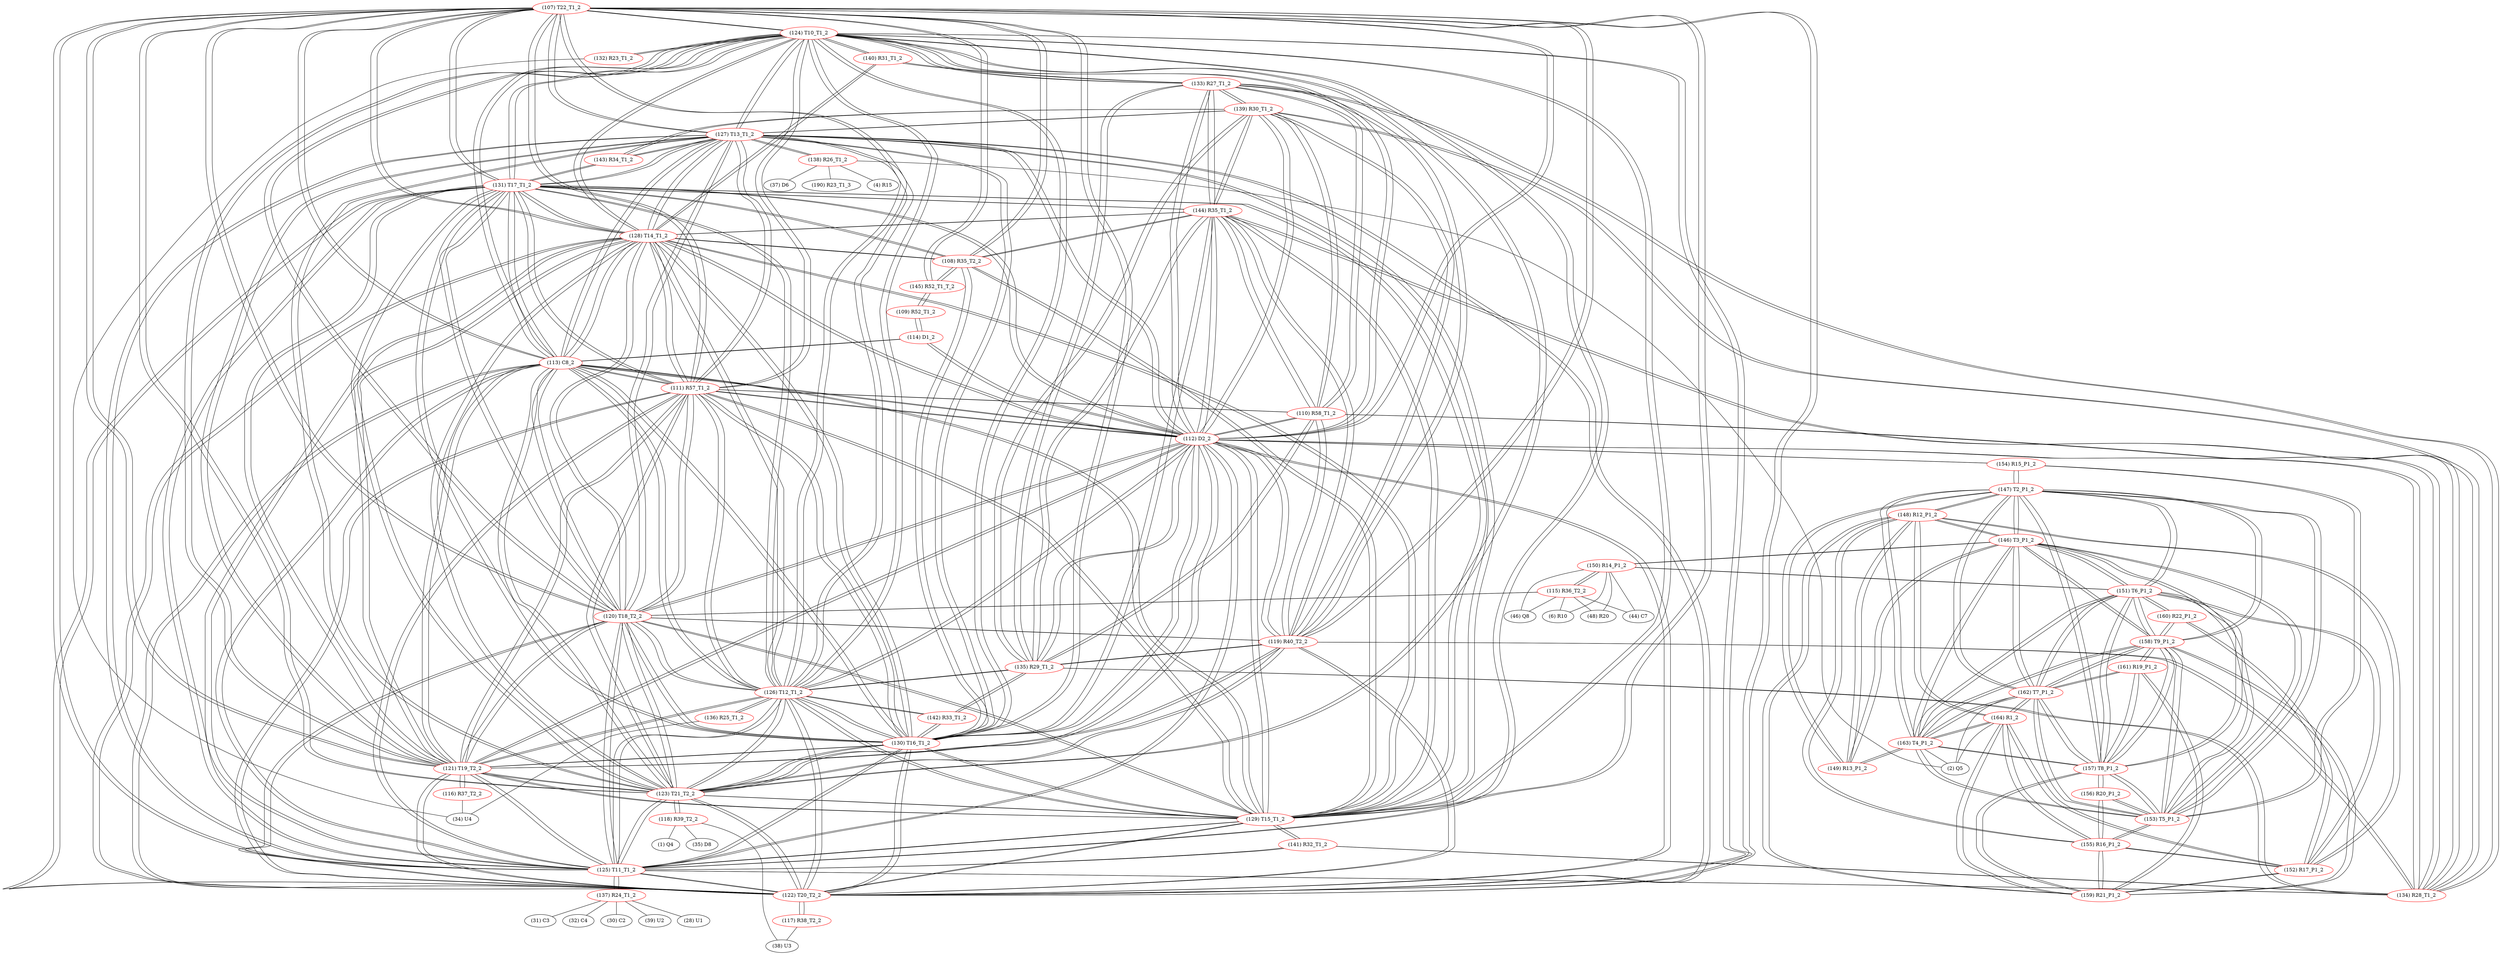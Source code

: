 graph {
	107 [label="(107) T22_T1_2" color=red]
	124 [label="(124) T10_T1_2"]
	125 [label="(125) T11_T1_2"]
	126 [label="(126) T12_T1_2"]
	127 [label="(127) T13_T1_2"]
	122 [label="(122) T20_T2_2"]
	128 [label="(128) T14_T1_2"]
	129 [label="(129) T15_T1_2"]
	120 [label="(120) T18_T2_2"]
	123 [label="(123) T21_T2_2"]
	121 [label="(121) T19_T2_2"]
	113 [label="(113) C8_2"]
	130 [label="(130) T16_T1_2"]
	131 [label="(131) T17_T1_2"]
	112 [label="(112) D2_2"]
	111 [label="(111) R57_T1_2"]
	108 [label="(108) R35_T2_2"]
	145 [label="(145) R52_T1_T_2"]
	119 [label="(119) R40_T2_2"]
	108 [label="(108) R35_T2_2" color=red]
	145 [label="(145) R52_T1_T_2"]
	107 [label="(107) T22_T1_2"]
	128 [label="(128) T14_T1_2"]
	129 [label="(129) T15_T1_2"]
	131 [label="(131) T17_T1_2"]
	130 [label="(130) T16_T1_2"]
	144 [label="(144) R35_T1_2"]
	109 [label="(109) R52_T1_2" color=red]
	114 [label="(114) D1_2"]
	145 [label="(145) R52_T1_T_2"]
	110 [label="(110) R58_T1_2" color=red]
	112 [label="(112) D2_2"]
	119 [label="(119) R40_T2_2"]
	133 [label="(133) R27_T1_2"]
	134 [label="(134) R28_T1_2"]
	135 [label="(135) R29_T1_2"]
	139 [label="(139) R30_T1_2"]
	144 [label="(144) R35_T1_2"]
	111 [label="(111) R57_T1_2"]
	111 [label="(111) R57_T1_2" color=red]
	124 [label="(124) T10_T1_2"]
	125 [label="(125) T11_T1_2"]
	126 [label="(126) T12_T1_2"]
	127 [label="(127) T13_T1_2"]
	122 [label="(122) T20_T2_2"]
	128 [label="(128) T14_T1_2"]
	129 [label="(129) T15_T1_2"]
	120 [label="(120) T18_T2_2"]
	123 [label="(123) T21_T2_2"]
	121 [label="(121) T19_T2_2"]
	113 [label="(113) C8_2"]
	130 [label="(130) T16_T1_2"]
	131 [label="(131) T17_T1_2"]
	112 [label="(112) D2_2"]
	107 [label="(107) T22_T1_2"]
	110 [label="(110) R58_T1_2"]
	112 [label="(112) D2_2" color=red]
	110 [label="(110) R58_T1_2"]
	119 [label="(119) R40_T2_2"]
	133 [label="(133) R27_T1_2"]
	134 [label="(134) R28_T1_2"]
	135 [label="(135) R29_T1_2"]
	139 [label="(139) R30_T1_2"]
	144 [label="(144) R35_T1_2"]
	124 [label="(124) T10_T1_2"]
	125 [label="(125) T11_T1_2"]
	126 [label="(126) T12_T1_2"]
	127 [label="(127) T13_T1_2"]
	122 [label="(122) T20_T2_2"]
	128 [label="(128) T14_T1_2"]
	129 [label="(129) T15_T1_2"]
	120 [label="(120) T18_T2_2"]
	123 [label="(123) T21_T2_2"]
	121 [label="(121) T19_T2_2"]
	113 [label="(113) C8_2"]
	130 [label="(130) T16_T1_2"]
	131 [label="(131) T17_T1_2"]
	107 [label="(107) T22_T1_2"]
	111 [label="(111) R57_T1_2"]
	114 [label="(114) D1_2"]
	154 [label="(154) R15_P1_2"]
	113 [label="(113) C8_2" color=red]
	124 [label="(124) T10_T1_2"]
	125 [label="(125) T11_T1_2"]
	126 [label="(126) T12_T1_2"]
	127 [label="(127) T13_T1_2"]
	122 [label="(122) T20_T2_2"]
	128 [label="(128) T14_T1_2"]
	129 [label="(129) T15_T1_2"]
	120 [label="(120) T18_T2_2"]
	123 [label="(123) T21_T2_2"]
	121 [label="(121) T19_T2_2"]
	130 [label="(130) T16_T1_2"]
	131 [label="(131) T17_T1_2"]
	112 [label="(112) D2_2"]
	107 [label="(107) T22_T1_2"]
	111 [label="(111) R57_T1_2"]
	114 [label="(114) D1_2"]
	114 [label="(114) D1_2" color=red]
	112 [label="(112) D2_2"]
	113 [label="(113) C8_2"]
	109 [label="(109) R52_T1_2"]
	115 [label="(115) R36_T2_2" color=red]
	6 [label="(6) R10"]
	150 [label="(150) R14_P1_2"]
	48 [label="(48) R20"]
	44 [label="(44) C7"]
	46 [label="(46) Q8"]
	120 [label="(120) T18_T2_2"]
	116 [label="(116) R37_T2_2" color=red]
	34 [label="(34) U4"]
	121 [label="(121) T19_T2_2"]
	117 [label="(117) R38_T2_2" color=red]
	38 [label="(38) U3"]
	122 [label="(122) T20_T2_2"]
	118 [label="(118) R39_T2_2" color=red]
	1 [label="(1) Q4"]
	35 [label="(35) D8"]
	38 [label="(38) U3"]
	123 [label="(123) T21_T2_2"]
	119 [label="(119) R40_T2_2" color=red]
	112 [label="(112) D2_2"]
	110 [label="(110) R58_T1_2"]
	133 [label="(133) R27_T1_2"]
	134 [label="(134) R28_T1_2"]
	135 [label="(135) R29_T1_2"]
	139 [label="(139) R30_T1_2"]
	144 [label="(144) R35_T1_2"]
	122 [label="(122) T20_T2_2"]
	123 [label="(123) T21_T2_2"]
	121 [label="(121) T19_T2_2"]
	107 [label="(107) T22_T1_2"]
	120 [label="(120) T18_T2_2"]
	120 [label="(120) T18_T2_2" color=red]
	124 [label="(124) T10_T1_2"]
	125 [label="(125) T11_T1_2"]
	126 [label="(126) T12_T1_2"]
	127 [label="(127) T13_T1_2"]
	122 [label="(122) T20_T2_2"]
	128 [label="(128) T14_T1_2"]
	129 [label="(129) T15_T1_2"]
	123 [label="(123) T21_T2_2"]
	121 [label="(121) T19_T2_2"]
	113 [label="(113) C8_2"]
	130 [label="(130) T16_T1_2"]
	131 [label="(131) T17_T1_2"]
	112 [label="(112) D2_2"]
	107 [label="(107) T22_T1_2"]
	111 [label="(111) R57_T1_2"]
	119 [label="(119) R40_T2_2"]
	115 [label="(115) R36_T2_2"]
	121 [label="(121) T19_T2_2" color=red]
	124 [label="(124) T10_T1_2"]
	125 [label="(125) T11_T1_2"]
	126 [label="(126) T12_T1_2"]
	127 [label="(127) T13_T1_2"]
	122 [label="(122) T20_T2_2"]
	128 [label="(128) T14_T1_2"]
	129 [label="(129) T15_T1_2"]
	120 [label="(120) T18_T2_2"]
	123 [label="(123) T21_T2_2"]
	113 [label="(113) C8_2"]
	130 [label="(130) T16_T1_2"]
	131 [label="(131) T17_T1_2"]
	112 [label="(112) D2_2"]
	107 [label="(107) T22_T1_2"]
	111 [label="(111) R57_T1_2"]
	119 [label="(119) R40_T2_2"]
	116 [label="(116) R37_T2_2"]
	122 [label="(122) T20_T2_2" color=red]
	124 [label="(124) T10_T1_2"]
	125 [label="(125) T11_T1_2"]
	126 [label="(126) T12_T1_2"]
	127 [label="(127) T13_T1_2"]
	128 [label="(128) T14_T1_2"]
	129 [label="(129) T15_T1_2"]
	120 [label="(120) T18_T2_2"]
	123 [label="(123) T21_T2_2"]
	121 [label="(121) T19_T2_2"]
	113 [label="(113) C8_2"]
	130 [label="(130) T16_T1_2"]
	131 [label="(131) T17_T1_2"]
	112 [label="(112) D2_2"]
	107 [label="(107) T22_T1_2"]
	111 [label="(111) R57_T1_2"]
	119 [label="(119) R40_T2_2"]
	117 [label="(117) R38_T2_2"]
	123 [label="(123) T21_T2_2" color=red]
	124 [label="(124) T10_T1_2"]
	125 [label="(125) T11_T1_2"]
	126 [label="(126) T12_T1_2"]
	127 [label="(127) T13_T1_2"]
	122 [label="(122) T20_T2_2"]
	128 [label="(128) T14_T1_2"]
	129 [label="(129) T15_T1_2"]
	120 [label="(120) T18_T2_2"]
	121 [label="(121) T19_T2_2"]
	113 [label="(113) C8_2"]
	130 [label="(130) T16_T1_2"]
	131 [label="(131) T17_T1_2"]
	112 [label="(112) D2_2"]
	107 [label="(107) T22_T1_2"]
	111 [label="(111) R57_T1_2"]
	119 [label="(119) R40_T2_2"]
	118 [label="(118) R39_T2_2"]
	124 [label="(124) T10_T1_2" color=red]
	125 [label="(125) T11_T1_2"]
	126 [label="(126) T12_T1_2"]
	127 [label="(127) T13_T1_2"]
	122 [label="(122) T20_T2_2"]
	128 [label="(128) T14_T1_2"]
	129 [label="(129) T15_T1_2"]
	120 [label="(120) T18_T2_2"]
	123 [label="(123) T21_T2_2"]
	121 [label="(121) T19_T2_2"]
	113 [label="(113) C8_2"]
	130 [label="(130) T16_T1_2"]
	131 [label="(131) T17_T1_2"]
	112 [label="(112) D2_2"]
	107 [label="(107) T22_T1_2"]
	111 [label="(111) R57_T1_2"]
	132 [label="(132) R23_T1_2"]
	140 [label="(140) R31_T1_2"]
	133 [label="(133) R27_T1_2"]
	125 [label="(125) T11_T1_2" color=red]
	124 [label="(124) T10_T1_2"]
	126 [label="(126) T12_T1_2"]
	127 [label="(127) T13_T1_2"]
	122 [label="(122) T20_T2_2"]
	128 [label="(128) T14_T1_2"]
	129 [label="(129) T15_T1_2"]
	120 [label="(120) T18_T2_2"]
	123 [label="(123) T21_T2_2"]
	121 [label="(121) T19_T2_2"]
	113 [label="(113) C8_2"]
	130 [label="(130) T16_T1_2"]
	131 [label="(131) T17_T1_2"]
	112 [label="(112) D2_2"]
	107 [label="(107) T22_T1_2"]
	111 [label="(111) R57_T1_2"]
	137 [label="(137) R24_T1_2"]
	141 [label="(141) R32_T1_2"]
	134 [label="(134) R28_T1_2"]
	126 [label="(126) T12_T1_2" color=red]
	124 [label="(124) T10_T1_2"]
	125 [label="(125) T11_T1_2"]
	127 [label="(127) T13_T1_2"]
	122 [label="(122) T20_T2_2"]
	128 [label="(128) T14_T1_2"]
	129 [label="(129) T15_T1_2"]
	120 [label="(120) T18_T2_2"]
	123 [label="(123) T21_T2_2"]
	121 [label="(121) T19_T2_2"]
	113 [label="(113) C8_2"]
	130 [label="(130) T16_T1_2"]
	131 [label="(131) T17_T1_2"]
	112 [label="(112) D2_2"]
	107 [label="(107) T22_T1_2"]
	111 [label="(111) R57_T1_2"]
	142 [label="(142) R33_T1_2"]
	135 [label="(135) R29_T1_2"]
	136 [label="(136) R25_T1_2"]
	127 [label="(127) T13_T1_2" color=red]
	124 [label="(124) T10_T1_2"]
	125 [label="(125) T11_T1_2"]
	126 [label="(126) T12_T1_2"]
	122 [label="(122) T20_T2_2"]
	128 [label="(128) T14_T1_2"]
	129 [label="(129) T15_T1_2"]
	120 [label="(120) T18_T2_2"]
	123 [label="(123) T21_T2_2"]
	121 [label="(121) T19_T2_2"]
	113 [label="(113) C8_2"]
	130 [label="(130) T16_T1_2"]
	131 [label="(131) T17_T1_2"]
	112 [label="(112) D2_2"]
	107 [label="(107) T22_T1_2"]
	111 [label="(111) R57_T1_2"]
	143 [label="(143) R34_T1_2"]
	139 [label="(139) R30_T1_2"]
	138 [label="(138) R26_T1_2"]
	128 [label="(128) T14_T1_2" color=red]
	124 [label="(124) T10_T1_2"]
	125 [label="(125) T11_T1_2"]
	126 [label="(126) T12_T1_2"]
	127 [label="(127) T13_T1_2"]
	122 [label="(122) T20_T2_2"]
	129 [label="(129) T15_T1_2"]
	120 [label="(120) T18_T2_2"]
	123 [label="(123) T21_T2_2"]
	121 [label="(121) T19_T2_2"]
	113 [label="(113) C8_2"]
	130 [label="(130) T16_T1_2"]
	131 [label="(131) T17_T1_2"]
	112 [label="(112) D2_2"]
	107 [label="(107) T22_T1_2"]
	111 [label="(111) R57_T1_2"]
	144 [label="(144) R35_T1_2"]
	108 [label="(108) R35_T2_2"]
	140 [label="(140) R31_T1_2"]
	129 [label="(129) T15_T1_2" color=red]
	124 [label="(124) T10_T1_2"]
	125 [label="(125) T11_T1_2"]
	126 [label="(126) T12_T1_2"]
	127 [label="(127) T13_T1_2"]
	122 [label="(122) T20_T2_2"]
	128 [label="(128) T14_T1_2"]
	120 [label="(120) T18_T2_2"]
	123 [label="(123) T21_T2_2"]
	121 [label="(121) T19_T2_2"]
	113 [label="(113) C8_2"]
	130 [label="(130) T16_T1_2"]
	131 [label="(131) T17_T1_2"]
	112 [label="(112) D2_2"]
	107 [label="(107) T22_T1_2"]
	111 [label="(111) R57_T1_2"]
	144 [label="(144) R35_T1_2"]
	108 [label="(108) R35_T2_2"]
	141 [label="(141) R32_T1_2"]
	130 [label="(130) T16_T1_2" color=red]
	124 [label="(124) T10_T1_2"]
	125 [label="(125) T11_T1_2"]
	126 [label="(126) T12_T1_2"]
	127 [label="(127) T13_T1_2"]
	122 [label="(122) T20_T2_2"]
	128 [label="(128) T14_T1_2"]
	129 [label="(129) T15_T1_2"]
	120 [label="(120) T18_T2_2"]
	123 [label="(123) T21_T2_2"]
	121 [label="(121) T19_T2_2"]
	113 [label="(113) C8_2"]
	131 [label="(131) T17_T1_2"]
	112 [label="(112) D2_2"]
	107 [label="(107) T22_T1_2"]
	111 [label="(111) R57_T1_2"]
	144 [label="(144) R35_T1_2"]
	108 [label="(108) R35_T2_2"]
	142 [label="(142) R33_T1_2"]
	131 [label="(131) T17_T1_2" color=red]
	124 [label="(124) T10_T1_2"]
	125 [label="(125) T11_T1_2"]
	126 [label="(126) T12_T1_2"]
	127 [label="(127) T13_T1_2"]
	122 [label="(122) T20_T2_2"]
	128 [label="(128) T14_T1_2"]
	129 [label="(129) T15_T1_2"]
	120 [label="(120) T18_T2_2"]
	123 [label="(123) T21_T2_2"]
	121 [label="(121) T19_T2_2"]
	113 [label="(113) C8_2"]
	130 [label="(130) T16_T1_2"]
	112 [label="(112) D2_2"]
	107 [label="(107) T22_T1_2"]
	111 [label="(111) R57_T1_2"]
	144 [label="(144) R35_T1_2"]
	108 [label="(108) R35_T2_2"]
	143 [label="(143) R34_T1_2"]
	132 [label="(132) R23_T1_2" color=red]
	34 [label="(34) U4"]
	124 [label="(124) T10_T1_2"]
	133 [label="(133) R27_T1_2" color=red]
	112 [label="(112) D2_2"]
	110 [label="(110) R58_T1_2"]
	119 [label="(119) R40_T2_2"]
	134 [label="(134) R28_T1_2"]
	135 [label="(135) R29_T1_2"]
	139 [label="(139) R30_T1_2"]
	144 [label="(144) R35_T1_2"]
	140 [label="(140) R31_T1_2"]
	124 [label="(124) T10_T1_2"]
	134 [label="(134) R28_T1_2" color=red]
	112 [label="(112) D2_2"]
	110 [label="(110) R58_T1_2"]
	119 [label="(119) R40_T2_2"]
	133 [label="(133) R27_T1_2"]
	135 [label="(135) R29_T1_2"]
	139 [label="(139) R30_T1_2"]
	144 [label="(144) R35_T1_2"]
	141 [label="(141) R32_T1_2"]
	125 [label="(125) T11_T1_2"]
	135 [label="(135) R29_T1_2" color=red]
	112 [label="(112) D2_2"]
	110 [label="(110) R58_T1_2"]
	119 [label="(119) R40_T2_2"]
	133 [label="(133) R27_T1_2"]
	134 [label="(134) R28_T1_2"]
	139 [label="(139) R30_T1_2"]
	144 [label="(144) R35_T1_2"]
	142 [label="(142) R33_T1_2"]
	126 [label="(126) T12_T1_2"]
	136 [label="(136) R25_T1_2" color=red]
	34 [label="(34) U4"]
	126 [label="(126) T12_T1_2"]
	137 [label="(137) R24_T1_2" color=red]
	39 [label="(39) U2"]
	28 [label="(28) U1"]
	31 [label="(31) C3"]
	32 [label="(32) C4"]
	30 [label="(30) C2"]
	125 [label="(125) T11_T1_2"]
	138 [label="(138) R26_T1_2" color=red]
	4 [label="(4) R15"]
	2 [label="(2) Q5"]
	37 [label="(37) D6"]
	190 [label="(190) R23_T1_3"]
	127 [label="(127) T13_T1_2"]
	139 [label="(139) R30_T1_2" color=red]
	112 [label="(112) D2_2"]
	110 [label="(110) R58_T1_2"]
	119 [label="(119) R40_T2_2"]
	133 [label="(133) R27_T1_2"]
	134 [label="(134) R28_T1_2"]
	135 [label="(135) R29_T1_2"]
	144 [label="(144) R35_T1_2"]
	127 [label="(127) T13_T1_2"]
	143 [label="(143) R34_T1_2"]
	140 [label="(140) R31_T1_2" color=red]
	133 [label="(133) R27_T1_2"]
	124 [label="(124) T10_T1_2"]
	128 [label="(128) T14_T1_2"]
	141 [label="(141) R32_T1_2" color=red]
	129 [label="(129) T15_T1_2"]
	125 [label="(125) T11_T1_2"]
	134 [label="(134) R28_T1_2"]
	142 [label="(142) R33_T1_2" color=red]
	130 [label="(130) T16_T1_2"]
	135 [label="(135) R29_T1_2"]
	126 [label="(126) T12_T1_2"]
	143 [label="(143) R34_T1_2" color=red]
	131 [label="(131) T17_T1_2"]
	127 [label="(127) T13_T1_2"]
	139 [label="(139) R30_T1_2"]
	144 [label="(144) R35_T1_2" color=red]
	112 [label="(112) D2_2"]
	110 [label="(110) R58_T1_2"]
	119 [label="(119) R40_T2_2"]
	133 [label="(133) R27_T1_2"]
	134 [label="(134) R28_T1_2"]
	135 [label="(135) R29_T1_2"]
	139 [label="(139) R30_T1_2"]
	128 [label="(128) T14_T1_2"]
	129 [label="(129) T15_T1_2"]
	131 [label="(131) T17_T1_2"]
	130 [label="(130) T16_T1_2"]
	108 [label="(108) R35_T2_2"]
	145 [label="(145) R52_T1_T_2" color=red]
	108 [label="(108) R35_T2_2"]
	107 [label="(107) T22_T1_2"]
	109 [label="(109) R52_T1_2"]
	146 [label="(146) T3_P1_2" color=red]
	163 [label="(163) T4_P1_2"]
	162 [label="(162) T7_P1_2"]
	153 [label="(153) T5_P1_2"]
	158 [label="(158) T9_P1_2"]
	157 [label="(157) T8_P1_2"]
	151 [label="(151) T6_P1_2"]
	147 [label="(147) T2_P1_2"]
	150 [label="(150) R14_P1_2"]
	149 [label="(149) R13_P1_2"]
	148 [label="(148) R12_P1_2"]
	147 [label="(147) T2_P1_2" color=red]
	146 [label="(146) T3_P1_2"]
	163 [label="(163) T4_P1_2"]
	162 [label="(162) T7_P1_2"]
	153 [label="(153) T5_P1_2"]
	158 [label="(158) T9_P1_2"]
	157 [label="(157) T8_P1_2"]
	151 [label="(151) T6_P1_2"]
	149 [label="(149) R13_P1_2"]
	148 [label="(148) R12_P1_2"]
	154 [label="(154) R15_P1_2"]
	148 [label="(148) R12_P1_2" color=red]
	159 [label="(159) R21_P1_2"]
	155 [label="(155) R16_P1_2"]
	152 [label="(152) R17_P1_2"]
	164 [label="(164) R1_2"]
	149 [label="(149) R13_P1_2"]
	146 [label="(146) T3_P1_2"]
	147 [label="(147) T2_P1_2"]
	149 [label="(149) R13_P1_2" color=red]
	163 [label="(163) T4_P1_2"]
	146 [label="(146) T3_P1_2"]
	148 [label="(148) R12_P1_2"]
	147 [label="(147) T2_P1_2"]
	150 [label="(150) R14_P1_2" color=red]
	6 [label="(6) R10"]
	48 [label="(48) R20"]
	44 [label="(44) C7"]
	46 [label="(46) Q8"]
	115 [label="(115) R36_T2_2"]
	146 [label="(146) T3_P1_2"]
	151 [label="(151) T6_P1_2"]
	151 [label="(151) T6_P1_2" color=red]
	146 [label="(146) T3_P1_2"]
	163 [label="(163) T4_P1_2"]
	162 [label="(162) T7_P1_2"]
	153 [label="(153) T5_P1_2"]
	158 [label="(158) T9_P1_2"]
	157 [label="(157) T8_P1_2"]
	147 [label="(147) T2_P1_2"]
	150 [label="(150) R14_P1_2"]
	160 [label="(160) R22_P1_2"]
	152 [label="(152) R17_P1_2"]
	152 [label="(152) R17_P1_2" color=red]
	159 [label="(159) R21_P1_2"]
	155 [label="(155) R16_P1_2"]
	148 [label="(148) R12_P1_2"]
	164 [label="(164) R1_2"]
	160 [label="(160) R22_P1_2"]
	151 [label="(151) T6_P1_2"]
	153 [label="(153) T5_P1_2" color=red]
	146 [label="(146) T3_P1_2"]
	163 [label="(163) T4_P1_2"]
	162 [label="(162) T7_P1_2"]
	158 [label="(158) T9_P1_2"]
	157 [label="(157) T8_P1_2"]
	151 [label="(151) T6_P1_2"]
	147 [label="(147) T2_P1_2"]
	154 [label="(154) R15_P1_2"]
	155 [label="(155) R16_P1_2"]
	156 [label="(156) R20_P1_2"]
	154 [label="(154) R15_P1_2" color=red]
	112 [label="(112) D2_2"]
	147 [label="(147) T2_P1_2"]
	153 [label="(153) T5_P1_2"]
	155 [label="(155) R16_P1_2" color=red]
	159 [label="(159) R21_P1_2"]
	148 [label="(148) R12_P1_2"]
	152 [label="(152) R17_P1_2"]
	164 [label="(164) R1_2"]
	153 [label="(153) T5_P1_2"]
	156 [label="(156) R20_P1_2"]
	156 [label="(156) R20_P1_2" color=red]
	157 [label="(157) T8_P1_2"]
	155 [label="(155) R16_P1_2"]
	153 [label="(153) T5_P1_2"]
	157 [label="(157) T8_P1_2" color=red]
	146 [label="(146) T3_P1_2"]
	163 [label="(163) T4_P1_2"]
	162 [label="(162) T7_P1_2"]
	153 [label="(153) T5_P1_2"]
	158 [label="(158) T9_P1_2"]
	151 [label="(151) T6_P1_2"]
	147 [label="(147) T2_P1_2"]
	159 [label="(159) R21_P1_2"]
	161 [label="(161) R19_P1_2"]
	156 [label="(156) R20_P1_2"]
	158 [label="(158) T9_P1_2" color=red]
	160 [label="(160) R22_P1_2"]
	146 [label="(146) T3_P1_2"]
	163 [label="(163) T4_P1_2"]
	162 [label="(162) T7_P1_2"]
	153 [label="(153) T5_P1_2"]
	157 [label="(157) T8_P1_2"]
	151 [label="(151) T6_P1_2"]
	147 [label="(147) T2_P1_2"]
	159 [label="(159) R21_P1_2"]
	161 [label="(161) R19_P1_2"]
	159 [label="(159) R21_P1_2" color=red]
	155 [label="(155) R16_P1_2"]
	148 [label="(148) R12_P1_2"]
	152 [label="(152) R17_P1_2"]
	164 [label="(164) R1_2"]
	158 [label="(158) T9_P1_2"]
	157 [label="(157) T8_P1_2"]
	161 [label="(161) R19_P1_2"]
	160 [label="(160) R22_P1_2" color=red]
	158 [label="(158) T9_P1_2"]
	151 [label="(151) T6_P1_2"]
	152 [label="(152) R17_P1_2"]
	161 [label="(161) R19_P1_2" color=red]
	158 [label="(158) T9_P1_2"]
	159 [label="(159) R21_P1_2"]
	157 [label="(157) T8_P1_2"]
	162 [label="(162) T7_P1_2"]
	162 [label="(162) T7_P1_2" color=red]
	146 [label="(146) T3_P1_2"]
	163 [label="(163) T4_P1_2"]
	153 [label="(153) T5_P1_2"]
	158 [label="(158) T9_P1_2"]
	157 [label="(157) T8_P1_2"]
	151 [label="(151) T6_P1_2"]
	147 [label="(147) T2_P1_2"]
	164 [label="(164) R1_2"]
	2 [label="(2) Q5"]
	161 [label="(161) R19_P1_2"]
	163 [label="(163) T4_P1_2" color=red]
	146 [label="(146) T3_P1_2"]
	162 [label="(162) T7_P1_2"]
	153 [label="(153) T5_P1_2"]
	158 [label="(158) T9_P1_2"]
	157 [label="(157) T8_P1_2"]
	151 [label="(151) T6_P1_2"]
	147 [label="(147) T2_P1_2"]
	149 [label="(149) R13_P1_2"]
	164 [label="(164) R1_2"]
	2 [label="(2) Q5"]
	164 [label="(164) R1_2" color=red]
	163 [label="(163) T4_P1_2"]
	162 [label="(162) T7_P1_2"]
	2 [label="(2) Q5"]
	159 [label="(159) R21_P1_2"]
	155 [label="(155) R16_P1_2"]
	148 [label="(148) R12_P1_2"]
	152 [label="(152) R17_P1_2"]
	107 -- 124
	107 -- 125
	107 -- 126
	107 -- 127
	107 -- 122
	107 -- 128
	107 -- 129
	107 -- 120
	107 -- 123
	107 -- 121
	107 -- 113
	107 -- 130
	107 -- 131
	107 -- 112
	107 -- 111
	107 -- 108
	107 -- 145
	107 -- 119
	108 -- 145
	108 -- 107
	108 -- 128
	108 -- 129
	108 -- 131
	108 -- 130
	108 -- 144
	109 -- 114
	109 -- 145
	110 -- 112
	110 -- 119
	110 -- 133
	110 -- 134
	110 -- 135
	110 -- 139
	110 -- 144
	110 -- 111
	111 -- 124
	111 -- 125
	111 -- 126
	111 -- 127
	111 -- 122
	111 -- 128
	111 -- 129
	111 -- 120
	111 -- 123
	111 -- 121
	111 -- 113
	111 -- 130
	111 -- 131
	111 -- 112
	111 -- 107
	111 -- 110
	112 -- 110
	112 -- 119
	112 -- 133
	112 -- 134
	112 -- 135
	112 -- 139
	112 -- 144
	112 -- 124
	112 -- 125
	112 -- 126
	112 -- 127
	112 -- 122
	112 -- 128
	112 -- 129
	112 -- 120
	112 -- 123
	112 -- 121
	112 -- 113
	112 -- 130
	112 -- 131
	112 -- 107
	112 -- 111
	112 -- 114
	112 -- 154
	113 -- 124
	113 -- 125
	113 -- 126
	113 -- 127
	113 -- 122
	113 -- 128
	113 -- 129
	113 -- 120
	113 -- 123
	113 -- 121
	113 -- 130
	113 -- 131
	113 -- 112
	113 -- 107
	113 -- 111
	113 -- 114
	114 -- 112
	114 -- 113
	114 -- 109
	115 -- 6
	115 -- 150
	115 -- 48
	115 -- 44
	115 -- 46
	115 -- 120
	116 -- 34
	116 -- 121
	117 -- 38
	117 -- 122
	118 -- 1
	118 -- 35
	118 -- 38
	118 -- 123
	119 -- 112
	119 -- 110
	119 -- 133
	119 -- 134
	119 -- 135
	119 -- 139
	119 -- 144
	119 -- 122
	119 -- 123
	119 -- 121
	119 -- 107
	119 -- 120
	120 -- 124
	120 -- 125
	120 -- 126
	120 -- 127
	120 -- 122
	120 -- 128
	120 -- 129
	120 -- 123
	120 -- 121
	120 -- 113
	120 -- 130
	120 -- 131
	120 -- 112
	120 -- 107
	120 -- 111
	120 -- 119
	120 -- 115
	121 -- 124
	121 -- 125
	121 -- 126
	121 -- 127
	121 -- 122
	121 -- 128
	121 -- 129
	121 -- 120
	121 -- 123
	121 -- 113
	121 -- 130
	121 -- 131
	121 -- 112
	121 -- 107
	121 -- 111
	121 -- 119
	121 -- 116
	122 -- 124
	122 -- 125
	122 -- 126
	122 -- 127
	122 -- 128
	122 -- 129
	122 -- 120
	122 -- 123
	122 -- 121
	122 -- 113
	122 -- 130
	122 -- 131
	122 -- 112
	122 -- 107
	122 -- 111
	122 -- 119
	122 -- 117
	123 -- 124
	123 -- 125
	123 -- 126
	123 -- 127
	123 -- 122
	123 -- 128
	123 -- 129
	123 -- 120
	123 -- 121
	123 -- 113
	123 -- 130
	123 -- 131
	123 -- 112
	123 -- 107
	123 -- 111
	123 -- 119
	123 -- 118
	124 -- 125
	124 -- 126
	124 -- 127
	124 -- 122
	124 -- 128
	124 -- 129
	124 -- 120
	124 -- 123
	124 -- 121
	124 -- 113
	124 -- 130
	124 -- 131
	124 -- 112
	124 -- 107
	124 -- 111
	124 -- 132
	124 -- 140
	124 -- 133
	125 -- 124
	125 -- 126
	125 -- 127
	125 -- 122
	125 -- 128
	125 -- 129
	125 -- 120
	125 -- 123
	125 -- 121
	125 -- 113
	125 -- 130
	125 -- 131
	125 -- 112
	125 -- 107
	125 -- 111
	125 -- 137
	125 -- 141
	125 -- 134
	126 -- 124
	126 -- 125
	126 -- 127
	126 -- 122
	126 -- 128
	126 -- 129
	126 -- 120
	126 -- 123
	126 -- 121
	126 -- 113
	126 -- 130
	126 -- 131
	126 -- 112
	126 -- 107
	126 -- 111
	126 -- 142
	126 -- 135
	126 -- 136
	127 -- 124
	127 -- 125
	127 -- 126
	127 -- 122
	127 -- 128
	127 -- 129
	127 -- 120
	127 -- 123
	127 -- 121
	127 -- 113
	127 -- 130
	127 -- 131
	127 -- 112
	127 -- 107
	127 -- 111
	127 -- 143
	127 -- 139
	127 -- 138
	128 -- 124
	128 -- 125
	128 -- 126
	128 -- 127
	128 -- 122
	128 -- 129
	128 -- 120
	128 -- 123
	128 -- 121
	128 -- 113
	128 -- 130
	128 -- 131
	128 -- 112
	128 -- 107
	128 -- 111
	128 -- 144
	128 -- 108
	128 -- 140
	129 -- 124
	129 -- 125
	129 -- 126
	129 -- 127
	129 -- 122
	129 -- 128
	129 -- 120
	129 -- 123
	129 -- 121
	129 -- 113
	129 -- 130
	129 -- 131
	129 -- 112
	129 -- 107
	129 -- 111
	129 -- 144
	129 -- 108
	129 -- 141
	130 -- 124
	130 -- 125
	130 -- 126
	130 -- 127
	130 -- 122
	130 -- 128
	130 -- 129
	130 -- 120
	130 -- 123
	130 -- 121
	130 -- 113
	130 -- 131
	130 -- 112
	130 -- 107
	130 -- 111
	130 -- 144
	130 -- 108
	130 -- 142
	131 -- 124
	131 -- 125
	131 -- 126
	131 -- 127
	131 -- 122
	131 -- 128
	131 -- 129
	131 -- 120
	131 -- 123
	131 -- 121
	131 -- 113
	131 -- 130
	131 -- 112
	131 -- 107
	131 -- 111
	131 -- 144
	131 -- 108
	131 -- 143
	132 -- 34
	132 -- 124
	133 -- 112
	133 -- 110
	133 -- 119
	133 -- 134
	133 -- 135
	133 -- 139
	133 -- 144
	133 -- 140
	133 -- 124
	134 -- 112
	134 -- 110
	134 -- 119
	134 -- 133
	134 -- 135
	134 -- 139
	134 -- 144
	134 -- 141
	134 -- 125
	135 -- 112
	135 -- 110
	135 -- 119
	135 -- 133
	135 -- 134
	135 -- 139
	135 -- 144
	135 -- 142
	135 -- 126
	136 -- 34
	136 -- 126
	137 -- 39
	137 -- 28
	137 -- 31
	137 -- 32
	137 -- 30
	137 -- 125
	138 -- 4
	138 -- 2
	138 -- 37
	138 -- 190
	138 -- 127
	139 -- 112
	139 -- 110
	139 -- 119
	139 -- 133
	139 -- 134
	139 -- 135
	139 -- 144
	139 -- 127
	139 -- 143
	140 -- 133
	140 -- 124
	140 -- 128
	141 -- 129
	141 -- 125
	141 -- 134
	142 -- 130
	142 -- 135
	142 -- 126
	143 -- 131
	143 -- 127
	143 -- 139
	144 -- 112
	144 -- 110
	144 -- 119
	144 -- 133
	144 -- 134
	144 -- 135
	144 -- 139
	144 -- 128
	144 -- 129
	144 -- 131
	144 -- 130
	144 -- 108
	145 -- 108
	145 -- 107
	145 -- 109
	146 -- 163
	146 -- 162
	146 -- 153
	146 -- 158
	146 -- 157
	146 -- 151
	146 -- 147
	146 -- 150
	146 -- 149
	146 -- 148
	147 -- 146
	147 -- 163
	147 -- 162
	147 -- 153
	147 -- 158
	147 -- 157
	147 -- 151
	147 -- 149
	147 -- 148
	147 -- 154
	148 -- 159
	148 -- 155
	148 -- 152
	148 -- 164
	148 -- 149
	148 -- 146
	148 -- 147
	149 -- 163
	149 -- 146
	149 -- 148
	149 -- 147
	150 -- 6
	150 -- 48
	150 -- 44
	150 -- 46
	150 -- 115
	150 -- 146
	150 -- 151
	151 -- 146
	151 -- 163
	151 -- 162
	151 -- 153
	151 -- 158
	151 -- 157
	151 -- 147
	151 -- 150
	151 -- 160
	151 -- 152
	152 -- 159
	152 -- 155
	152 -- 148
	152 -- 164
	152 -- 160
	152 -- 151
	153 -- 146
	153 -- 163
	153 -- 162
	153 -- 158
	153 -- 157
	153 -- 151
	153 -- 147
	153 -- 154
	153 -- 155
	153 -- 156
	154 -- 112
	154 -- 147
	154 -- 153
	155 -- 159
	155 -- 148
	155 -- 152
	155 -- 164
	155 -- 153
	155 -- 156
	156 -- 157
	156 -- 155
	156 -- 153
	157 -- 146
	157 -- 163
	157 -- 162
	157 -- 153
	157 -- 158
	157 -- 151
	157 -- 147
	157 -- 159
	157 -- 161
	157 -- 156
	158 -- 160
	158 -- 146
	158 -- 163
	158 -- 162
	158 -- 153
	158 -- 157
	158 -- 151
	158 -- 147
	158 -- 159
	158 -- 161
	159 -- 155
	159 -- 148
	159 -- 152
	159 -- 164
	159 -- 158
	159 -- 157
	159 -- 161
	160 -- 158
	160 -- 151
	160 -- 152
	161 -- 158
	161 -- 159
	161 -- 157
	161 -- 162
	162 -- 146
	162 -- 163
	162 -- 153
	162 -- 158
	162 -- 157
	162 -- 151
	162 -- 147
	162 -- 164
	162 -- 2
	162 -- 161
	163 -- 146
	163 -- 162
	163 -- 153
	163 -- 158
	163 -- 157
	163 -- 151
	163 -- 147
	163 -- 149
	163 -- 164
	163 -- 2
	164 -- 163
	164 -- 162
	164 -- 2
	164 -- 159
	164 -- 155
	164 -- 148
	164 -- 152
}